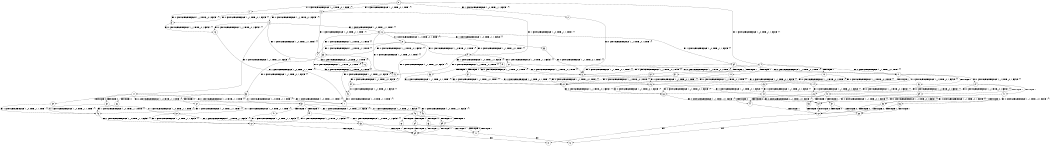 digraph BCG {
size = "7, 10.5";
center = TRUE;
node [shape = circle];
0 [peripheries = 2];
0 -> 1 [label = "EX !0 !ATOMIC_EXCH_BRANCH (1, +1, TRUE, +0, 1, TRUE) !{}"];
0 -> 2 [label = "EX !1 !ATOMIC_EXCH_BRANCH (1, +0, TRUE, +1, 1, FALSE) !{}"];
0 -> 3 [label = "EX !0 !ATOMIC_EXCH_BRANCH (1, +1, TRUE, +0, 1, TRUE) !{}"];
0 -> 4 [label = "EX !1 !ATOMIC_EXCH_BRANCH (1, +0, TRUE, +1, 1, FALSE) !{}"];
1 -> 5 [label = "EX !0 !ATOMIC_EXCH_BRANCH (1, +1, TRUE, +0, 1, FALSE) !{}"];
2 -> 6 [label = "EX !0 !ATOMIC_EXCH_BRANCH (1, +1, TRUE, +0, 1, TRUE) !{}"];
3 -> 5 [label = "EX !0 !ATOMIC_EXCH_BRANCH (1, +1, TRUE, +0, 1, FALSE) !{}"];
3 -> 7 [label = "EX !1 !ATOMIC_EXCH_BRANCH (1, +0, TRUE, +1, 1, TRUE) !{}"];
3 -> 8 [label = "EX !0 !ATOMIC_EXCH_BRANCH (1, +1, TRUE, +0, 1, FALSE) !{}"];
3 -> 9 [label = "EX !1 !ATOMIC_EXCH_BRANCH (1, +0, TRUE, +1, 1, TRUE) !{}"];
4 -> 6 [label = "EX !0 !ATOMIC_EXCH_BRANCH (1, +1, TRUE, +0, 1, TRUE) !{}"];
4 -> 10 [label = "TERMINATE !1"];
4 -> 11 [label = "EX !0 !ATOMIC_EXCH_BRANCH (1, +1, TRUE, +0, 1, TRUE) !{}"];
4 -> 12 [label = "TERMINATE !1"];
5 -> 13 [label = "EX !0 !ATOMIC_EXCH_BRANCH (1, +1, TRUE, +0, 1, FALSE) !{}"];
6 -> 14 [label = "EX !0 !ATOMIC_EXCH_BRANCH (1, +1, TRUE, +0, 1, FALSE) !{}"];
7 -> 15 [label = "EX !0 !ATOMIC_EXCH_BRANCH (1, +1, TRUE, +0, 1, TRUE) !{}"];
8 -> 13 [label = "EX !0 !ATOMIC_EXCH_BRANCH (1, +1, TRUE, +0, 1, FALSE) !{}"];
8 -> 16 [label = "EX !1 !ATOMIC_EXCH_BRANCH (1, +0, TRUE, +1, 1, TRUE) !{}"];
8 -> 17 [label = "EX !0 !ATOMIC_EXCH_BRANCH (1, +1, TRUE, +0, 1, FALSE) !{}"];
8 -> 18 [label = "EX !1 !ATOMIC_EXCH_BRANCH (1, +0, TRUE, +1, 1, TRUE) !{}"];
9 -> 15 [label = "EX !0 !ATOMIC_EXCH_BRANCH (1, +1, TRUE, +0, 1, TRUE) !{}"];
9 -> 19 [label = "EX !1 !ATOMIC_EXCH_BRANCH (1, +0, TRUE, +1, 1, FALSE) !{}"];
9 -> 20 [label = "EX !0 !ATOMIC_EXCH_BRANCH (1, +1, TRUE, +0, 1, TRUE) !{}"];
9 -> 21 [label = "EX !1 !ATOMIC_EXCH_BRANCH (1, +0, TRUE, +1, 1, FALSE) !{}"];
10 -> 22 [label = "EX !0 !ATOMIC_EXCH_BRANCH (1, +1, TRUE, +0, 1, TRUE) !{}"];
11 -> 14 [label = "EX !0 !ATOMIC_EXCH_BRANCH (1, +1, TRUE, +0, 1, FALSE) !{}"];
11 -> 23 [label = "TERMINATE !1"];
11 -> 24 [label = "EX !0 !ATOMIC_EXCH_BRANCH (1, +1, TRUE, +0, 1, FALSE) !{}"];
11 -> 25 [label = "TERMINATE !1"];
12 -> 22 [label = "EX !0 !ATOMIC_EXCH_BRANCH (1, +1, TRUE, +0, 1, TRUE) !{}"];
12 -> 26 [label = "EX !0 !ATOMIC_EXCH_BRANCH (1, +1, TRUE, +0, 1, TRUE) !{}"];
13 -> 27 [label = "EX !1 !ATOMIC_EXCH_BRANCH (1, +0, TRUE, +1, 1, TRUE) !{}"];
14 -> 28 [label = "EX !0 !ATOMIC_EXCH_BRANCH (1, +1, TRUE, +0, 1, FALSE) !{}"];
15 -> 29 [label = "EX !0 !ATOMIC_EXCH_BRANCH (1, +1, TRUE, +0, 1, FALSE) !{}"];
16 -> 15 [label = "EX !0 !ATOMIC_EXCH_BRANCH (1, +1, TRUE, +0, 1, TRUE) !{}"];
17 -> 27 [label = "EX !1 !ATOMIC_EXCH_BRANCH (1, +0, TRUE, +1, 1, TRUE) !{}"];
17 -> 30 [label = "TERMINATE !0"];
17 -> 31 [label = "EX !1 !ATOMIC_EXCH_BRANCH (1, +0, TRUE, +1, 1, TRUE) !{}"];
17 -> 32 [label = "TERMINATE !0"];
18 -> 15 [label = "EX !0 !ATOMIC_EXCH_BRANCH (1, +1, TRUE, +0, 1, TRUE) !{}"];
18 -> 33 [label = "EX !1 !ATOMIC_EXCH_BRANCH (1, +0, TRUE, +1, 1, FALSE) !{}"];
18 -> 20 [label = "EX !0 !ATOMIC_EXCH_BRANCH (1, +1, TRUE, +0, 1, TRUE) !{}"];
18 -> 34 [label = "EX !1 !ATOMIC_EXCH_BRANCH (1, +0, TRUE, +1, 1, FALSE) !{}"];
19 -> 6 [label = "EX !0 !ATOMIC_EXCH_BRANCH (1, +1, TRUE, +0, 1, TRUE) !{}"];
20 -> 29 [label = "EX !0 !ATOMIC_EXCH_BRANCH (1, +1, TRUE, +0, 1, FALSE) !{}"];
20 -> 7 [label = "EX !1 !ATOMIC_EXCH_BRANCH (1, +0, TRUE, +1, 1, TRUE) !{}"];
20 -> 35 [label = "EX !0 !ATOMIC_EXCH_BRANCH (1, +1, TRUE, +0, 1, FALSE) !{}"];
20 -> 9 [label = "EX !1 !ATOMIC_EXCH_BRANCH (1, +0, TRUE, +1, 1, TRUE) !{}"];
21 -> 6 [label = "EX !0 !ATOMIC_EXCH_BRANCH (1, +1, TRUE, +0, 1, TRUE) !{}"];
21 -> 36 [label = "TERMINATE !1"];
21 -> 11 [label = "EX !0 !ATOMIC_EXCH_BRANCH (1, +1, TRUE, +0, 1, TRUE) !{}"];
21 -> 37 [label = "TERMINATE !1"];
22 -> 38 [label = "EX !0 !ATOMIC_EXCH_BRANCH (1, +1, TRUE, +0, 1, FALSE) !{}"];
23 -> 38 [label = "EX !0 !ATOMIC_EXCH_BRANCH (1, +1, TRUE, +0, 1, FALSE) !{}"];
24 -> 28 [label = "EX !0 !ATOMIC_EXCH_BRANCH (1, +1, TRUE, +0, 1, FALSE) !{}"];
24 -> 39 [label = "TERMINATE !1"];
24 -> 40 [label = "EX !0 !ATOMIC_EXCH_BRANCH (1, +1, TRUE, +0, 1, FALSE) !{}"];
24 -> 41 [label = "TERMINATE !1"];
25 -> 38 [label = "EX !0 !ATOMIC_EXCH_BRANCH (1, +1, TRUE, +0, 1, FALSE) !{}"];
25 -> 42 [label = "EX !0 !ATOMIC_EXCH_BRANCH (1, +1, TRUE, +0, 1, FALSE) !{}"];
26 -> 38 [label = "EX !0 !ATOMIC_EXCH_BRANCH (1, +1, TRUE, +0, 1, FALSE) !{}"];
26 -> 42 [label = "EX !0 !ATOMIC_EXCH_BRANCH (1, +1, TRUE, +0, 1, FALSE) !{}"];
27 -> 43 [label = "EX !1 !ATOMIC_EXCH_BRANCH (1, +0, TRUE, +1, 1, FALSE) !{}"];
28 -> 44 [label = "TERMINATE !0"];
29 -> 45 [label = "EX !0 !ATOMIC_EXCH_BRANCH (1, +1, TRUE, +0, 1, FALSE) !{}"];
30 -> 46 [label = "EX !1 !ATOMIC_EXCH_BRANCH (1, +0, TRUE, +1, 1, TRUE) !{}"];
31 -> 43 [label = "EX !1 !ATOMIC_EXCH_BRANCH (1, +0, TRUE, +1, 1, FALSE) !{}"];
31 -> 47 [label = "TERMINATE !0"];
31 -> 48 [label = "EX !1 !ATOMIC_EXCH_BRANCH (1, +0, TRUE, +1, 1, FALSE) !{}"];
31 -> 49 [label = "TERMINATE !0"];
32 -> 46 [label = "EX !1 !ATOMIC_EXCH_BRANCH (1, +0, TRUE, +1, 1, TRUE) !{}"];
32 -> 50 [label = "EX !1 !ATOMIC_EXCH_BRANCH (1, +0, TRUE, +1, 1, TRUE) !{}"];
33 -> 6 [label = "EX !0 !ATOMIC_EXCH_BRANCH (1, +1, TRUE, +0, 1, TRUE) !{}"];
34 -> 6 [label = "EX !0 !ATOMIC_EXCH_BRANCH (1, +1, TRUE, +0, 1, TRUE) !{}"];
34 -> 51 [label = "TERMINATE !1"];
34 -> 11 [label = "EX !0 !ATOMIC_EXCH_BRANCH (1, +1, TRUE, +0, 1, TRUE) !{}"];
34 -> 52 [label = "TERMINATE !1"];
35 -> 45 [label = "EX !0 !ATOMIC_EXCH_BRANCH (1, +1, TRUE, +0, 1, FALSE) !{}"];
35 -> 16 [label = "EX !1 !ATOMIC_EXCH_BRANCH (1, +0, TRUE, +1, 1, TRUE) !{}"];
35 -> 53 [label = "EX !0 !ATOMIC_EXCH_BRANCH (1, +1, TRUE, +0, 1, FALSE) !{}"];
35 -> 18 [label = "EX !1 !ATOMIC_EXCH_BRANCH (1, +0, TRUE, +1, 1, TRUE) !{}"];
36 -> 22 [label = "EX !0 !ATOMIC_EXCH_BRANCH (1, +1, TRUE, +0, 1, TRUE) !{}"];
37 -> 22 [label = "EX !0 !ATOMIC_EXCH_BRANCH (1, +1, TRUE, +0, 1, TRUE) !{}"];
37 -> 26 [label = "EX !0 !ATOMIC_EXCH_BRANCH (1, +1, TRUE, +0, 1, TRUE) !{}"];
38 -> 54 [label = "EX !0 !ATOMIC_EXCH_BRANCH (1, +1, TRUE, +0, 1, FALSE) !{}"];
39 -> 54 [label = "EX !0 !ATOMIC_EXCH_BRANCH (1, +1, TRUE, +0, 1, FALSE) !{}"];
40 -> 44 [label = "TERMINATE !0"];
40 -> 55 [label = "TERMINATE !1"];
40 -> 56 [label = "TERMINATE !0"];
40 -> 57 [label = "TERMINATE !1"];
41 -> 54 [label = "EX !0 !ATOMIC_EXCH_BRANCH (1, +1, TRUE, +0, 1, FALSE) !{}"];
41 -> 58 [label = "EX !0 !ATOMIC_EXCH_BRANCH (1, +1, TRUE, +0, 1, FALSE) !{}"];
42 -> 54 [label = "EX !0 !ATOMIC_EXCH_BRANCH (1, +1, TRUE, +0, 1, FALSE) !{}"];
42 -> 58 [label = "EX !0 !ATOMIC_EXCH_BRANCH (1, +1, TRUE, +0, 1, FALSE) !{}"];
43 -> 59 [label = "TERMINATE !0"];
44 -> 60 [label = "TERMINATE !1"];
45 -> 27 [label = "EX !1 !ATOMIC_EXCH_BRANCH (1, +0, TRUE, +1, 1, TRUE) !{}"];
46 -> 61 [label = "EX !1 !ATOMIC_EXCH_BRANCH (1, +0, TRUE, +1, 1, FALSE) !{}"];
47 -> 61 [label = "EX !1 !ATOMIC_EXCH_BRANCH (1, +0, TRUE, +1, 1, FALSE) !{}"];
48 -> 59 [label = "TERMINATE !0"];
48 -> 62 [label = "TERMINATE !1"];
48 -> 63 [label = "TERMINATE !0"];
48 -> 64 [label = "TERMINATE !1"];
49 -> 61 [label = "EX !1 !ATOMIC_EXCH_BRANCH (1, +0, TRUE, +1, 1, FALSE) !{}"];
49 -> 65 [label = "EX !1 !ATOMIC_EXCH_BRANCH (1, +0, TRUE, +1, 1, FALSE) !{}"];
50 -> 61 [label = "EX !1 !ATOMIC_EXCH_BRANCH (1, +0, TRUE, +1, 1, FALSE) !{}"];
50 -> 65 [label = "EX !1 !ATOMIC_EXCH_BRANCH (1, +0, TRUE, +1, 1, FALSE) !{}"];
51 -> 22 [label = "EX !0 !ATOMIC_EXCH_BRANCH (1, +1, TRUE, +0, 1, TRUE) !{}"];
52 -> 22 [label = "EX !0 !ATOMIC_EXCH_BRANCH (1, +1, TRUE, +0, 1, TRUE) !{}"];
52 -> 26 [label = "EX !0 !ATOMIC_EXCH_BRANCH (1, +1, TRUE, +0, 1, TRUE) !{}"];
53 -> 27 [label = "EX !1 !ATOMIC_EXCH_BRANCH (1, +0, TRUE, +1, 1, TRUE) !{}"];
53 -> 66 [label = "TERMINATE !0"];
53 -> 31 [label = "EX !1 !ATOMIC_EXCH_BRANCH (1, +0, TRUE, +1, 1, TRUE) !{}"];
53 -> 67 [label = "TERMINATE !0"];
54 -> 60 [label = "TERMINATE !0"];
55 -> 60 [label = "TERMINATE !0"];
56 -> 60 [label = "TERMINATE !1"];
56 -> 68 [label = "TERMINATE !1"];
57 -> 60 [label = "TERMINATE !0"];
57 -> 68 [label = "TERMINATE !0"];
58 -> 60 [label = "TERMINATE !0"];
58 -> 68 [label = "TERMINATE !0"];
59 -> 69 [label = "TERMINATE !1"];
60 -> 70 [label = "exit"];
61 -> 69 [label = "TERMINATE !1"];
62 -> 69 [label = "TERMINATE !0"];
63 -> 69 [label = "TERMINATE !1"];
63 -> 71 [label = "TERMINATE !1"];
64 -> 69 [label = "TERMINATE !0"];
64 -> 71 [label = "TERMINATE !0"];
65 -> 69 [label = "TERMINATE !1"];
65 -> 71 [label = "TERMINATE !1"];
66 -> 46 [label = "EX !1 !ATOMIC_EXCH_BRANCH (1, +0, TRUE, +1, 1, TRUE) !{}"];
67 -> 46 [label = "EX !1 !ATOMIC_EXCH_BRANCH (1, +0, TRUE, +1, 1, TRUE) !{}"];
67 -> 50 [label = "EX !1 !ATOMIC_EXCH_BRANCH (1, +0, TRUE, +1, 1, TRUE) !{}"];
68 -> 72 [label = "exit"];
69 -> 70 [label = "exit"];
71 -> 72 [label = "exit"];
}
